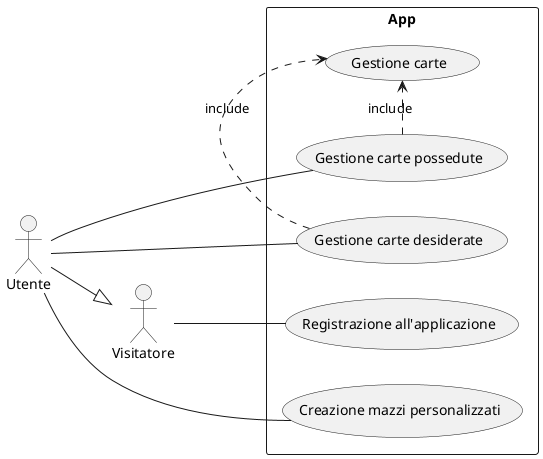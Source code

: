 @startuml
left to right direction

' package uc01 [
' **Title**: /
' **Actor**: /
' **Preconditions**: /
' **Trigger**: /
' **Normal Flow**: /
' **Alternative flows and exceptions**: /
' **Postcondition**: /
' **Non funcional requirements**: /
' ]

actor Utente as U
actor Visitatore as V

rectangle App {
    (Gestione carte possedute) as UC1
    (Gestione carte desiderate) as UC2
    (Gestione carte) as UC3
    (Creazione mazzi personalizzati) as UC4
    (Registrazione all'applicazione) as UC5
}

U -down-|> V
U -- UC1
U -- UC2
(UC1) .> (UC3) : include
(UC2) .> (UC3) : include
U -- UC4
V -- UC5

@enduml